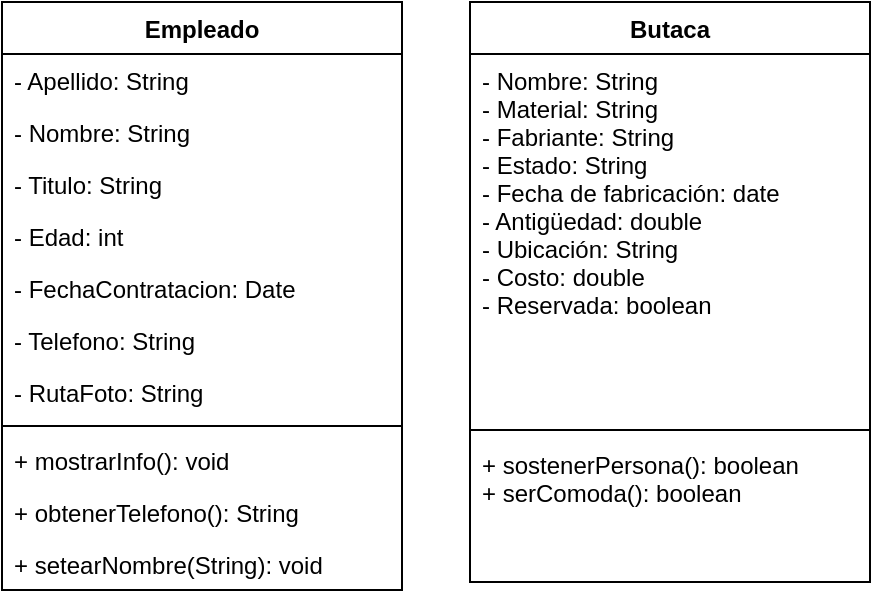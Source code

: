 <mxfile version="14.7.6" type="github">
  <diagram id="L2pS60P28wHIID3ESnN6" name="Page-1">
    <mxGraphModel dx="868" dy="440" grid="1" gridSize="10" guides="1" tooltips="1" connect="1" arrows="1" fold="1" page="1" pageScale="1" pageWidth="827" pageHeight="1169" math="0" shadow="0">
      <root>
        <mxCell id="0" />
        <mxCell id="1" parent="0" />
        <mxCell id="eM3_FGUqUSJaobXOcxr2-1" value="Empleado" style="swimlane;fontStyle=1;align=center;verticalAlign=top;childLayout=stackLayout;horizontal=1;startSize=26;horizontalStack=0;resizeParent=1;resizeParentMax=0;resizeLast=0;collapsible=1;marginBottom=0;" parent="1" vertex="1">
          <mxGeometry x="80" y="40" width="200" height="294" as="geometry" />
        </mxCell>
        <mxCell id="eM3_FGUqUSJaobXOcxr2-2" value="- Apellido: String" style="text;strokeColor=none;fillColor=none;align=left;verticalAlign=top;spacingLeft=4;spacingRight=4;overflow=hidden;rotatable=0;points=[[0,0.5],[1,0.5]];portConstraint=eastwest;" parent="eM3_FGUqUSJaobXOcxr2-1" vertex="1">
          <mxGeometry y="26" width="200" height="26" as="geometry" />
        </mxCell>
        <mxCell id="eM3_FGUqUSJaobXOcxr2-8" value="- Nombre: String" style="text;strokeColor=none;fillColor=none;align=left;verticalAlign=top;spacingLeft=4;spacingRight=4;overflow=hidden;rotatable=0;points=[[0,0.5],[1,0.5]];portConstraint=eastwest;" parent="eM3_FGUqUSJaobXOcxr2-1" vertex="1">
          <mxGeometry y="52" width="200" height="26" as="geometry" />
        </mxCell>
        <mxCell id="eM3_FGUqUSJaobXOcxr2-9" value="- Titulo: String" style="text;strokeColor=none;fillColor=none;align=left;verticalAlign=top;spacingLeft=4;spacingRight=4;overflow=hidden;rotatable=0;points=[[0,0.5],[1,0.5]];portConstraint=eastwest;" parent="eM3_FGUqUSJaobXOcxr2-1" vertex="1">
          <mxGeometry y="78" width="200" height="26" as="geometry" />
        </mxCell>
        <mxCell id="eM3_FGUqUSJaobXOcxr2-11" value="- Edad: int" style="text;strokeColor=none;fillColor=none;align=left;verticalAlign=top;spacingLeft=4;spacingRight=4;overflow=hidden;rotatable=0;points=[[0,0.5],[1,0.5]];portConstraint=eastwest;" parent="eM3_FGUqUSJaobXOcxr2-1" vertex="1">
          <mxGeometry y="104" width="200" height="26" as="geometry" />
        </mxCell>
        <mxCell id="eM3_FGUqUSJaobXOcxr2-10" value="- FechaContratacion: Date" style="text;strokeColor=none;fillColor=none;align=left;verticalAlign=top;spacingLeft=4;spacingRight=4;overflow=hidden;rotatable=0;points=[[0,0.5],[1,0.5]];portConstraint=eastwest;" parent="eM3_FGUqUSJaobXOcxr2-1" vertex="1">
          <mxGeometry y="130" width="200" height="26" as="geometry" />
        </mxCell>
        <mxCell id="eM3_FGUqUSJaobXOcxr2-16" value="- Telefono: String" style="text;strokeColor=none;fillColor=none;align=left;verticalAlign=top;spacingLeft=4;spacingRight=4;overflow=hidden;rotatable=0;points=[[0,0.5],[1,0.5]];portConstraint=eastwest;" parent="eM3_FGUqUSJaobXOcxr2-1" vertex="1">
          <mxGeometry y="156" width="200" height="26" as="geometry" />
        </mxCell>
        <mxCell id="eM3_FGUqUSJaobXOcxr2-17" value="- RutaFoto: String" style="text;strokeColor=none;fillColor=none;align=left;verticalAlign=top;spacingLeft=4;spacingRight=4;overflow=hidden;rotatable=0;points=[[0,0.5],[1,0.5]];portConstraint=eastwest;" parent="eM3_FGUqUSJaobXOcxr2-1" vertex="1">
          <mxGeometry y="182" width="200" height="26" as="geometry" />
        </mxCell>
        <mxCell id="eM3_FGUqUSJaobXOcxr2-3" value="" style="line;strokeWidth=1;fillColor=none;align=left;verticalAlign=middle;spacingTop=-1;spacingLeft=3;spacingRight=3;rotatable=0;labelPosition=right;points=[];portConstraint=eastwest;" parent="eM3_FGUqUSJaobXOcxr2-1" vertex="1">
          <mxGeometry y="208" width="200" height="8" as="geometry" />
        </mxCell>
        <mxCell id="eM3_FGUqUSJaobXOcxr2-19" value="+ mostrarInfo(): void" style="text;strokeColor=none;fillColor=none;align=left;verticalAlign=top;spacingLeft=4;spacingRight=4;overflow=hidden;rotatable=0;points=[[0,0.5],[1,0.5]];portConstraint=eastwest;" parent="eM3_FGUqUSJaobXOcxr2-1" vertex="1">
          <mxGeometry y="216" width="200" height="26" as="geometry" />
        </mxCell>
        <mxCell id="eM3_FGUqUSJaobXOcxr2-4" value="+ obtenerTelefono(): String" style="text;strokeColor=none;fillColor=none;align=left;verticalAlign=top;spacingLeft=4;spacingRight=4;overflow=hidden;rotatable=0;points=[[0,0.5],[1,0.5]];portConstraint=eastwest;" parent="eM3_FGUqUSJaobXOcxr2-1" vertex="1">
          <mxGeometry y="242" width="200" height="26" as="geometry" />
        </mxCell>
        <mxCell id="eM3_FGUqUSJaobXOcxr2-18" value="+ setearNombre(String): void" style="text;strokeColor=none;fillColor=none;align=left;verticalAlign=top;spacingLeft=4;spacingRight=4;overflow=hidden;rotatable=0;points=[[0,0.5],[1,0.5]];portConstraint=eastwest;" parent="eM3_FGUqUSJaobXOcxr2-1" vertex="1">
          <mxGeometry y="268" width="200" height="26" as="geometry" />
        </mxCell>
        <mxCell id="7ZfNuhYYBX-jmqglSjO2-1" value="Butaca" style="swimlane;fontStyle=1;align=center;verticalAlign=top;childLayout=stackLayout;horizontal=1;startSize=26;horizontalStack=0;resizeParent=1;resizeParentMax=0;resizeLast=0;collapsible=1;marginBottom=0;" vertex="1" parent="1">
          <mxGeometry x="314" y="40" width="200" height="290" as="geometry" />
        </mxCell>
        <mxCell id="7ZfNuhYYBX-jmqglSjO2-2" value="- Nombre: String&#xa;- Material: String&#xa;- Fabriante: String&#xa;- Estado: String&#xa;- Fecha de fabricación: date&#xa;- Antigüedad: double&#xa;- Ubicación: String&#xa;- Costo: double&#xa;- Reservada: boolean&#xa; &#xa;" style="text;strokeColor=none;fillColor=none;align=left;verticalAlign=top;spacingLeft=4;spacingRight=4;overflow=hidden;rotatable=0;points=[[0,0.5],[1,0.5]];portConstraint=eastwest;spacing=2;" vertex="1" parent="7ZfNuhYYBX-jmqglSjO2-1">
          <mxGeometry y="26" width="200" height="184" as="geometry" />
        </mxCell>
        <mxCell id="7ZfNuhYYBX-jmqglSjO2-3" value="" style="line;strokeWidth=1;fillColor=none;align=left;verticalAlign=middle;spacingTop=-1;spacingLeft=3;spacingRight=3;rotatable=0;labelPosition=right;points=[];portConstraint=eastwest;" vertex="1" parent="7ZfNuhYYBX-jmqglSjO2-1">
          <mxGeometry y="210" width="200" height="8" as="geometry" />
        </mxCell>
        <mxCell id="7ZfNuhYYBX-jmqglSjO2-4" value="+ sostenerPersona(): boolean&#xa;+ serComoda(): boolean" style="text;strokeColor=none;fillColor=none;align=left;verticalAlign=top;spacingLeft=4;spacingRight=4;overflow=hidden;rotatable=0;points=[[0,0.5],[1,0.5]];portConstraint=eastwest;" vertex="1" parent="7ZfNuhYYBX-jmqglSjO2-1">
          <mxGeometry y="218" width="200" height="72" as="geometry" />
        </mxCell>
      </root>
    </mxGraphModel>
  </diagram>
</mxfile>
